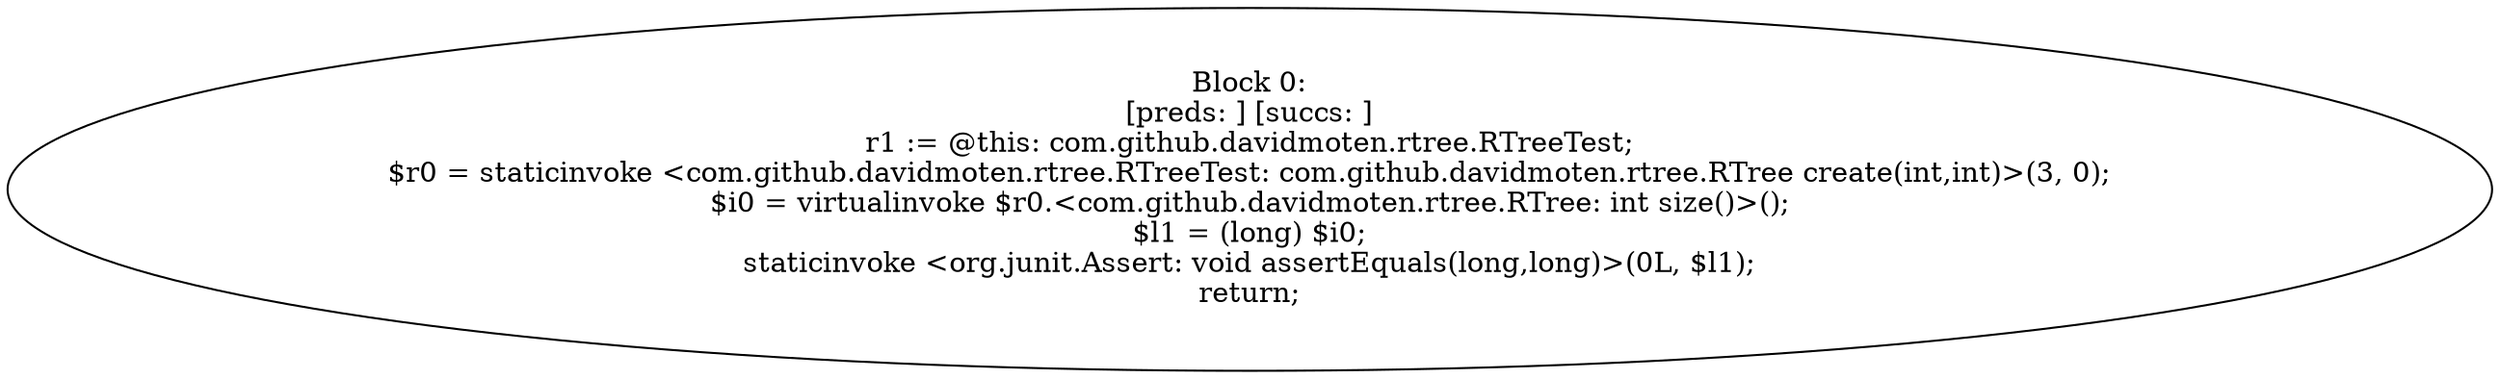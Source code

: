 digraph "unitGraph" {
    "Block 0:
[preds: ] [succs: ]
r1 := @this: com.github.davidmoten.rtree.RTreeTest;
$r0 = staticinvoke <com.github.davidmoten.rtree.RTreeTest: com.github.davidmoten.rtree.RTree create(int,int)>(3, 0);
$i0 = virtualinvoke $r0.<com.github.davidmoten.rtree.RTree: int size()>();
$l1 = (long) $i0;
staticinvoke <org.junit.Assert: void assertEquals(long,long)>(0L, $l1);
return;
"
}
